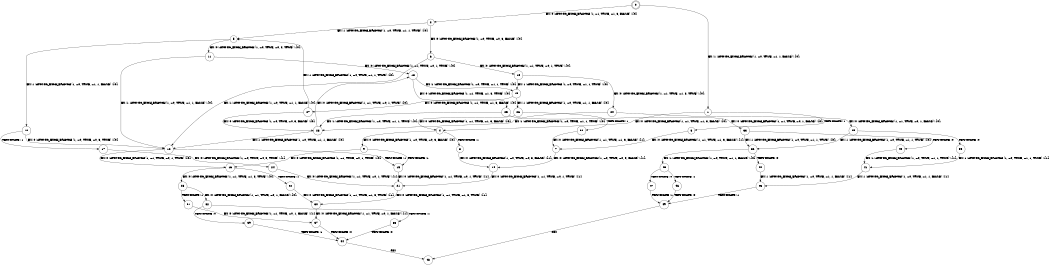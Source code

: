 digraph BCG {
size = "7, 10.5";
center = TRUE;
node [shape = circle];
0 [peripheries = 2];
0 -> 1 [label = "EX !1 !ATOMIC_EXCH_BRANCH (1, +0, TRUE, +1, 1, FALSE) !{0}"];
0 -> 2 [label = "EX !0 !ATOMIC_EXCH_BRANCH (1, +1, TRUE, +1, 3, FALSE) !{0}"];
1 -> 3 [label = "TERMINATE !1"];
1 -> 4 [label = "EX !0 !ATOMIC_EXCH_BRANCH (1, +1, TRUE, +1, 3, FALSE) !{0}"];
2 -> 5 [label = "EX !1 !ATOMIC_EXCH_BRANCH (1, +0, TRUE, +1, 1, TRUE) !{0}"];
2 -> 6 [label = "EX !0 !ATOMIC_EXCH_BRANCH (1, +0, TRUE, +0, 3, FALSE) !{0}"];
3 -> 7 [label = "EX !0 !ATOMIC_EXCH_BRANCH (1, +1, TRUE, +1, 3, FALSE) !{1}"];
4 -> 8 [label = "TERMINATE !1"];
4 -> 9 [label = "EX !0 !ATOMIC_EXCH_BRANCH (1, +0, TRUE, +0, 3, FALSE) !{0}"];
5 -> 10 [label = "EX !1 !ATOMIC_EXCH_BRANCH (1, +0, TRUE, +1, 1, FALSE) !{0}"];
5 -> 11 [label = "EX !0 !ATOMIC_EXCH_BRANCH (1, +0, TRUE, +0, 3, TRUE) !{0}"];
6 -> 12 [label = "EX !1 !ATOMIC_EXCH_BRANCH (1, +0, TRUE, +1, 1, FALSE) !{0}"];
6 -> 13 [label = "EX !0 !ATOMIC_EXCH_BRANCH (1, +1, TRUE, +0, 1, TRUE) !{0}"];
7 -> 14 [label = "EX !0 !ATOMIC_EXCH_BRANCH (1, +0, TRUE, +0, 3, FALSE) !{1}"];
8 -> 14 [label = "EX !0 !ATOMIC_EXCH_BRANCH (1, +0, TRUE, +0, 3, FALSE) !{1}"];
9 -> 15 [label = "TERMINATE !1"];
9 -> 16 [label = "EX !0 !ATOMIC_EXCH_BRANCH (1, +1, TRUE, +0, 1, TRUE) !{0}"];
10 -> 17 [label = "TERMINATE !1"];
10 -> 12 [label = "EX !0 !ATOMIC_EXCH_BRANCH (1, +0, TRUE, +0, 3, TRUE) !{0}"];
11 -> 12 [label = "EX !1 !ATOMIC_EXCH_BRANCH (1, +0, TRUE, +1, 1, FALSE) !{0}"];
11 -> 18 [label = "EX !0 !ATOMIC_EXCH_BRANCH (1, +1, TRUE, +0, 1, TRUE) !{0}"];
12 -> 15 [label = "TERMINATE !1"];
12 -> 16 [label = "EX !0 !ATOMIC_EXCH_BRANCH (1, +1, TRUE, +0, 1, TRUE) !{0}"];
13 -> 19 [label = "EX !1 !ATOMIC_EXCH_BRANCH (1, +0, TRUE, +1, 1, TRUE) !{0}"];
13 -> 20 [label = "EX !0 !ATOMIC_EXCH_BRANCH (1, +1, TRUE, +1, 3, TRUE) !{0}"];
14 -> 21 [label = "EX !0 !ATOMIC_EXCH_BRANCH (1, +1, TRUE, +0, 1, TRUE) !{1}"];
15 -> 21 [label = "EX !0 !ATOMIC_EXCH_BRANCH (1, +1, TRUE, +0, 1, TRUE) !{1}"];
16 -> 22 [label = "TERMINATE !1"];
16 -> 23 [label = "EX !0 !ATOMIC_EXCH_BRANCH (1, +1, TRUE, +1, 3, TRUE) !{0}"];
17 -> 24 [label = "EX !0 !ATOMIC_EXCH_BRANCH (1, +0, TRUE, +0, 3, TRUE) !{1}"];
18 -> 19 [label = "EX !1 !ATOMIC_EXCH_BRANCH (1, +0, TRUE, +1, 1, TRUE) !{0}"];
18 -> 25 [label = "EX !0 !ATOMIC_EXCH_BRANCH (1, +1, TRUE, +1, 3, TRUE) !{0}"];
19 -> 26 [label = "EX !1 !ATOMIC_EXCH_BRANCH (1, +0, TRUE, +1, 1, FALSE) !{0}"];
19 -> 27 [label = "EX !0 !ATOMIC_EXCH_BRANCH (1, +1, TRUE, +1, 3, FALSE) !{0}"];
20 -> 28 [label = "EX !1 !ATOMIC_EXCH_BRANCH (1, +0, TRUE, +1, 1, TRUE) !{0}"];
20 -> 29 [label = "EX !0 !ATOMIC_EXCH_BRANCH (1, +1, TRUE, +0, 1, FALSE) !{0}"];
21 -> 30 [label = "EX !0 !ATOMIC_EXCH_BRANCH (1, +1, TRUE, +1, 3, TRUE) !{1}"];
22 -> 30 [label = "EX !0 !ATOMIC_EXCH_BRANCH (1, +1, TRUE, +1, 3, TRUE) !{1}"];
23 -> 31 [label = "TERMINATE !1"];
23 -> 32 [label = "EX !0 !ATOMIC_EXCH_BRANCH (1, +1, TRUE, +0, 1, FALSE) !{0}"];
24 -> 21 [label = "EX !0 !ATOMIC_EXCH_BRANCH (1, +1, TRUE, +0, 1, TRUE) !{1}"];
25 -> 28 [label = "EX !1 !ATOMIC_EXCH_BRANCH (1, +0, TRUE, +1, 1, TRUE) !{0}"];
25 -> 33 [label = "EX !0 !ATOMIC_EXCH_BRANCH (1, +1, TRUE, +0, 1, FALSE) !{0}"];
26 -> 34 [label = "TERMINATE !1"];
26 -> 4 [label = "EX !0 !ATOMIC_EXCH_BRANCH (1, +1, TRUE, +1, 3, FALSE) !{0}"];
27 -> 5 [label = "EX !1 !ATOMIC_EXCH_BRANCH (1, +0, TRUE, +1, 1, TRUE) !{0}"];
27 -> 28 [label = "EX !0 !ATOMIC_EXCH_BRANCH (1, +0, TRUE, +0, 3, FALSE) !{0}"];
28 -> 12 [label = "EX !1 !ATOMIC_EXCH_BRANCH (1, +0, TRUE, +1, 1, FALSE) !{0}"];
28 -> 18 [label = "EX !0 !ATOMIC_EXCH_BRANCH (1, +1, TRUE, +0, 1, TRUE) !{0}"];
29 -> 35 [label = "TERMINATE !0"];
29 -> 36 [label = "EX !1 !ATOMIC_EXCH_BRANCH (1, +0, TRUE, +1, 1, TRUE) !{0}"];
30 -> 37 [label = "EX !0 !ATOMIC_EXCH_BRANCH (1, +1, TRUE, +0, 1, FALSE) !{1}"];
31 -> 37 [label = "EX !0 !ATOMIC_EXCH_BRANCH (1, +1, TRUE, +0, 1, FALSE) !{1}"];
32 -> 38 [label = "TERMINATE !1"];
32 -> 39 [label = "TERMINATE !0"];
33 -> 40 [label = "TERMINATE !0"];
33 -> 36 [label = "EX !1 !ATOMIC_EXCH_BRANCH (1, +0, TRUE, +1, 1, TRUE) !{0}"];
34 -> 7 [label = "EX !0 !ATOMIC_EXCH_BRANCH (1, +1, TRUE, +1, 3, FALSE) !{1}"];
35 -> 41 [label = "EX !1 !ATOMIC_EXCH_BRANCH (1, +0, TRUE, +1, 1, TRUE) !{1}"];
36 -> 42 [label = "TERMINATE !0"];
36 -> 43 [label = "EX !1 !ATOMIC_EXCH_BRANCH (1, +0, TRUE, +1, 1, FALSE) !{0}"];
37 -> 44 [label = "TERMINATE !0"];
38 -> 44 [label = "TERMINATE !0"];
39 -> 44 [label = "TERMINATE !1"];
40 -> 41 [label = "EX !1 !ATOMIC_EXCH_BRANCH (1, +0, TRUE, +1, 1, TRUE) !{1}"];
41 -> 45 [label = "EX !1 !ATOMIC_EXCH_BRANCH (1, +0, TRUE, +1, 1, FALSE) !{1}"];
42 -> 45 [label = "EX !1 !ATOMIC_EXCH_BRANCH (1, +0, TRUE, +1, 1, FALSE) !{1}"];
43 -> 46 [label = "TERMINATE !1"];
43 -> 47 [label = "TERMINATE !0"];
44 -> 48 [label = "exit"];
45 -> 49 [label = "TERMINATE !1"];
46 -> 49 [label = "TERMINATE !0"];
47 -> 49 [label = "TERMINATE !1"];
49 -> 48 [label = "exit"];
}
